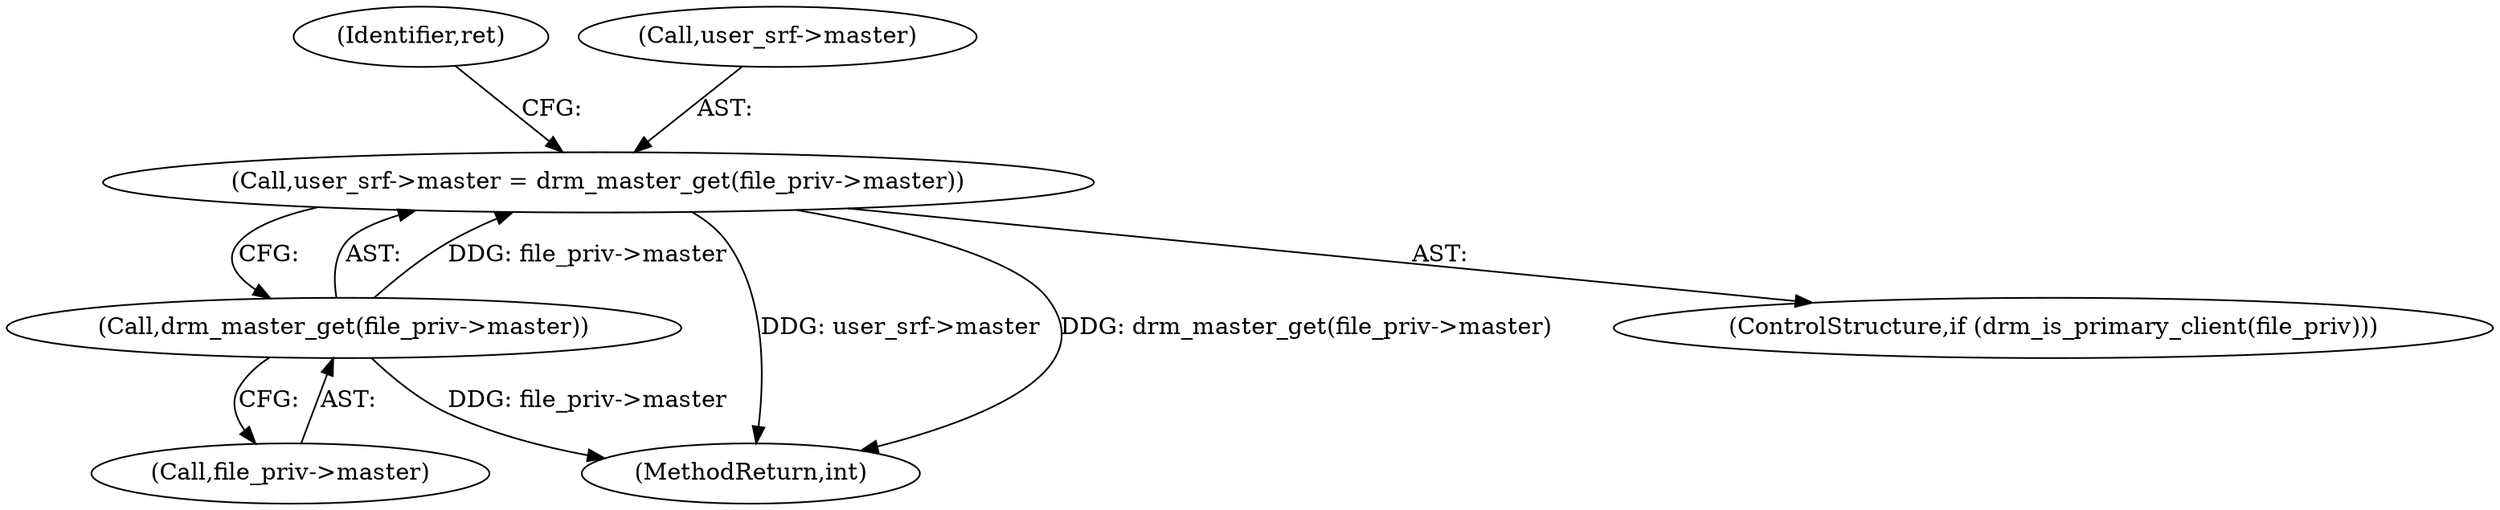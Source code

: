 digraph "0_linux_07678eca2cf9c9a18584e546c2b2a0d0c9a3150c@pointer" {
"1000224" [label="(Call,user_srf->master = drm_master_get(file_priv->master))"];
"1000228" [label="(Call,drm_master_get(file_priv->master))"];
"1000224" [label="(Call,user_srf->master = drm_master_get(file_priv->master))"];
"1000477" [label="(MethodReturn,int)"];
"1000228" [label="(Call,drm_master_get(file_priv->master))"];
"1000221" [label="(ControlStructure,if (drm_is_primary_client(file_priv)))"];
"1000233" [label="(Identifier,ret)"];
"1000225" [label="(Call,user_srf->master)"];
"1000229" [label="(Call,file_priv->master)"];
"1000224" -> "1000221"  [label="AST: "];
"1000224" -> "1000228"  [label="CFG: "];
"1000225" -> "1000224"  [label="AST: "];
"1000228" -> "1000224"  [label="AST: "];
"1000233" -> "1000224"  [label="CFG: "];
"1000224" -> "1000477"  [label="DDG: user_srf->master"];
"1000224" -> "1000477"  [label="DDG: drm_master_get(file_priv->master)"];
"1000228" -> "1000224"  [label="DDG: file_priv->master"];
"1000228" -> "1000229"  [label="CFG: "];
"1000229" -> "1000228"  [label="AST: "];
"1000228" -> "1000477"  [label="DDG: file_priv->master"];
}
